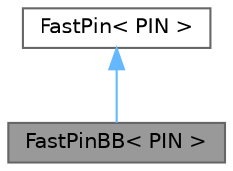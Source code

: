 digraph "FastPinBB&lt; PIN &gt;"
{
 // LATEX_PDF_SIZE
  bgcolor="transparent";
  edge [fontname=Helvetica,fontsize=10,labelfontname=Helvetica,labelfontsize=10];
  node [fontname=Helvetica,fontsize=10,shape=box,height=0.2,width=0.4];
  Node1 [id="Node000001",label="FastPinBB\< PIN \>",height=0.2,width=0.4,color="gray40", fillcolor="grey60", style="filled", fontcolor="black",tooltip="FastPin implementation for bit-banded access."];
  Node2 -> Node1 [id="edge1_Node000001_Node000002",dir="back",color="steelblue1",style="solid",tooltip=" "];
  Node2 [id="Node000002",label="FastPin\< PIN \>",height=0.2,width=0.4,color="gray40", fillcolor="white", style="filled",URL="$db/d3b/class_fast_pin.html",tooltip="The simplest level of Pin class."];
}
